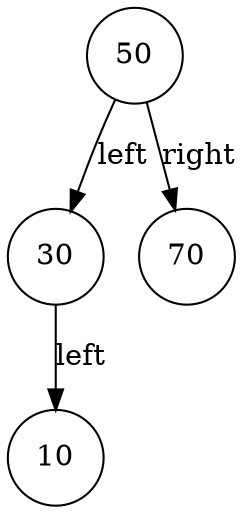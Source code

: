 digraph BST {
    node [shape=circle];
    50 -> 30 [label="left"];
    50 -> 70 [label="right"];
    30 -> 10 [label="left"];
}
